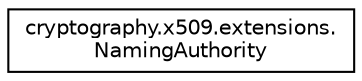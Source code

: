 digraph "Graphical Class Hierarchy"
{
 // LATEX_PDF_SIZE
  edge [fontname="Helvetica",fontsize="10",labelfontname="Helvetica",labelfontsize="10"];
  node [fontname="Helvetica",fontsize="10",shape=record];
  rankdir="LR";
  Node0 [label="cryptography.x509.extensions.\lNamingAuthority",height=0.2,width=0.4,color="black", fillcolor="white", style="filled",URL="$classcryptography_1_1x509_1_1extensions_1_1NamingAuthority.html",tooltip=" "];
}
